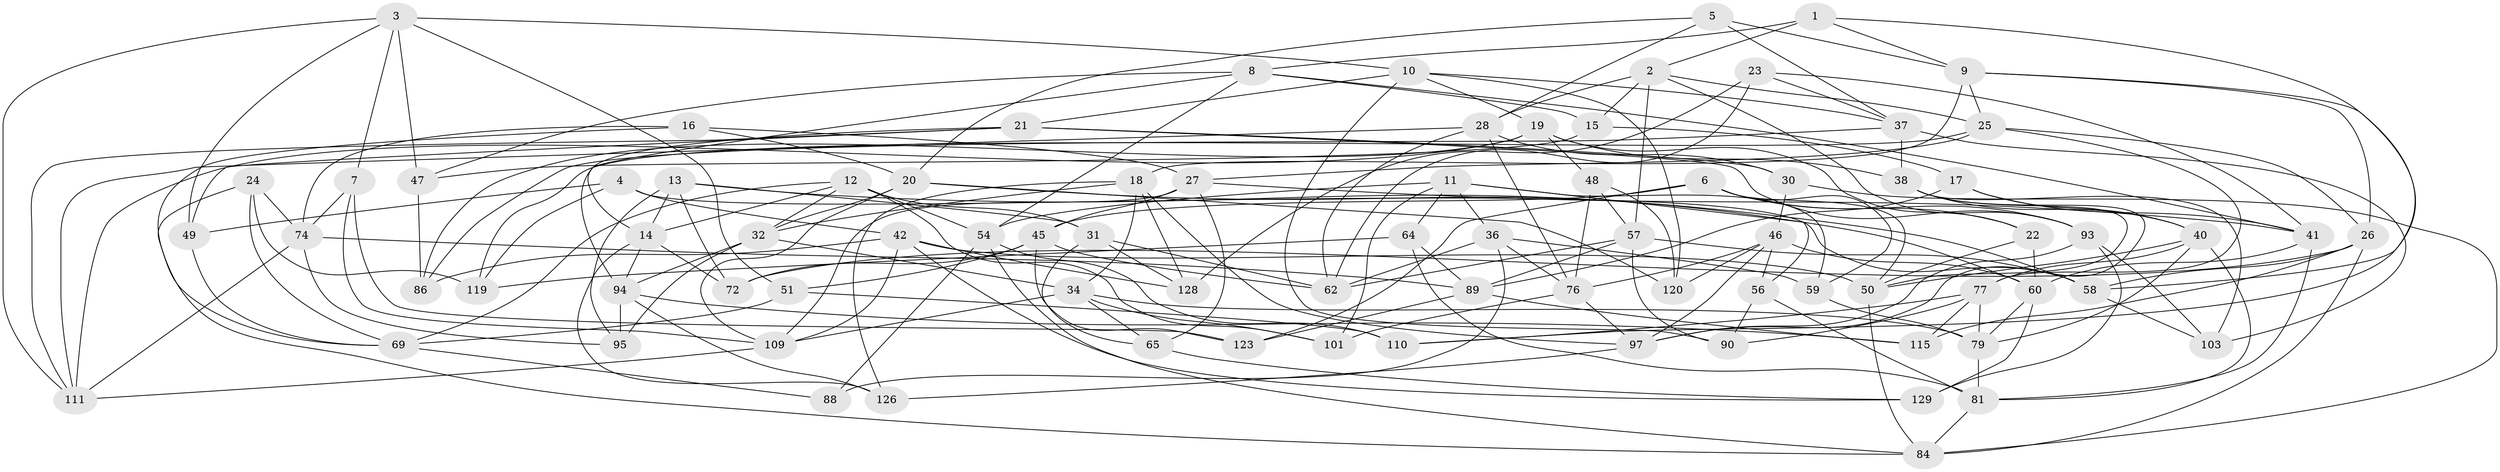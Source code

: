 // original degree distribution, {4: 1.0}
// Generated by graph-tools (version 1.1) at 2025/42/03/06/25 10:42:20]
// undirected, 82 vertices, 210 edges
graph export_dot {
graph [start="1"]
  node [color=gray90,style=filled];
  1;
  2 [super="+96"];
  3 [super="+85"];
  4;
  5;
  6 [super="+106"];
  7;
  8 [super="+35"];
  9 [super="+87"];
  10 [super="+66"];
  11 [super="+43"];
  12 [super="+130"];
  13 [super="+67"];
  14 [super="+71"];
  15;
  16;
  17;
  18 [super="+52"];
  19 [super="+122"];
  20 [super="+68"];
  21 [super="+29"];
  22;
  23;
  24;
  25 [super="+53"];
  26 [super="+44"];
  27 [super="+33"];
  28 [super="+39"];
  30;
  31 [super="+73"];
  32 [super="+118"];
  34 [super="+55"];
  36 [super="+80"];
  37 [super="+78"];
  38 [super="+75"];
  40 [super="+127"];
  41 [super="+82"];
  42 [super="+104"];
  45 [super="+61"];
  46 [super="+100"];
  47;
  48;
  49;
  50 [super="+125"];
  51;
  54 [super="+63"];
  56;
  57 [super="+114"];
  58 [super="+117"];
  59;
  60 [super="+98"];
  62 [super="+70"];
  64;
  65;
  69 [super="+105"];
  72;
  74 [super="+108"];
  76 [super="+102"];
  77 [super="+91"];
  79 [super="+83"];
  81 [super="+92"];
  84 [super="+107"];
  86;
  88;
  89 [super="+116"];
  90;
  93 [super="+99"];
  94 [super="+112"];
  95;
  97 [super="+121"];
  101;
  103;
  109 [super="+113"];
  110;
  111 [super="+124"];
  115;
  119;
  120;
  123;
  126;
  128;
  129;
  1 -- 8;
  1 -- 2;
  1 -- 9;
  1 -- 58;
  2 -- 28;
  2 -- 93;
  2 -- 15;
  2 -- 25;
  2 -- 57;
  3 -- 111;
  3 -- 7;
  3 -- 49;
  3 -- 51;
  3 -- 47;
  3 -- 10;
  4 -- 119;
  4 -- 49;
  4 -- 42;
  4 -- 58;
  5 -- 28;
  5 -- 9;
  5 -- 20;
  5 -- 37;
  6 -- 50;
  6 -- 93;
  6 -- 123;
  6 -- 59;
  6 -- 22;
  6 -- 45;
  7 -- 123;
  7 -- 109;
  7 -- 74;
  8 -- 54;
  8 -- 15;
  8 -- 14;
  8 -- 47;
  8 -- 41;
  9 -- 18;
  9 -- 26;
  9 -- 110;
  9 -- 25;
  10 -- 90;
  10 -- 120;
  10 -- 37;
  10 -- 19;
  10 -- 21;
  11 -- 59;
  11 -- 54;
  11 -- 56;
  11 -- 64;
  11 -- 101;
  11 -- 36;
  12 -- 31;
  12 -- 54;
  12 -- 69;
  12 -- 32;
  12 -- 101;
  12 -- 14;
  13 -- 31 [weight=2];
  13 -- 58;
  13 -- 72;
  13 -- 14;
  13 -- 95;
  14 -- 94;
  14 -- 72;
  14 -- 126;
  15 -- 17;
  15 -- 47;
  16 -- 69;
  16 -- 20;
  16 -- 74;
  16 -- 27;
  17 -- 89;
  17 -- 40;
  17 -- 41;
  18 -- 128;
  18 -- 32;
  18 -- 34;
  18 -- 126;
  18 -- 97;
  19 -- 22;
  19 -- 86;
  19 -- 48;
  19 -- 38;
  19 -- 111;
  20 -- 120;
  20 -- 60;
  20 -- 32;
  20 -- 109;
  21 -- 30;
  21 -- 49;
  21 -- 94;
  21 -- 93;
  21 -- 111;
  22 -- 50;
  22 -- 60;
  23 -- 37;
  23 -- 128;
  23 -- 62;
  23 -- 41;
  24 -- 119;
  24 -- 74;
  24 -- 69;
  24 -- 84;
  25 -- 119;
  25 -- 26;
  25 -- 27;
  25 -- 77;
  26 -- 115;
  26 -- 72;
  26 -- 58;
  26 -- 84;
  27 -- 109;
  27 -- 41;
  27 -- 65;
  27 -- 45;
  28 -- 62;
  28 -- 111;
  28 -- 30;
  28 -- 76;
  30 -- 84;
  30 -- 46;
  31 -- 62;
  31 -- 128;
  31 -- 65;
  32 -- 94;
  32 -- 34;
  32 -- 95;
  34 -- 101;
  34 -- 65;
  34 -- 79;
  34 -- 109;
  36 -- 88 [weight=2];
  36 -- 76;
  36 -- 59;
  36 -- 62;
  37 -- 103;
  37 -- 86;
  37 -- 38;
  38 -- 97;
  38 -- 40;
  38 -- 103;
  38 -- 50;
  40 -- 50;
  40 -- 77;
  40 -- 79;
  40 -- 81;
  41 -- 81;
  41 -- 60;
  42 -- 50;
  42 -- 129;
  42 -- 128;
  42 -- 86;
  42 -- 109;
  45 -- 51;
  45 -- 72;
  45 -- 123;
  45 -- 62;
  46 -- 56;
  46 -- 120;
  46 -- 60;
  46 -- 97;
  46 -- 76;
  47 -- 86;
  48 -- 76;
  48 -- 120;
  48 -- 57;
  49 -- 69;
  50 -- 84;
  51 -- 110;
  51 -- 69;
  54 -- 88;
  54 -- 110;
  54 -- 84;
  56 -- 81;
  56 -- 90;
  57 -- 58;
  57 -- 90;
  57 -- 89;
  57 -- 62;
  58 -- 103;
  59 -- 79;
  60 -- 129;
  60 -- 79;
  64 -- 89;
  64 -- 119;
  64 -- 81;
  65 -- 129;
  69 -- 88;
  74 -- 111;
  74 -- 89;
  74 -- 95;
  76 -- 97;
  76 -- 101;
  77 -- 90;
  77 -- 110;
  77 -- 115;
  77 -- 79;
  79 -- 81;
  81 -- 84;
  89 -- 123;
  89 -- 115;
  93 -- 129;
  93 -- 103;
  93 -- 97;
  94 -- 95;
  94 -- 126;
  94 -- 115;
  97 -- 126;
  109 -- 111;
}

